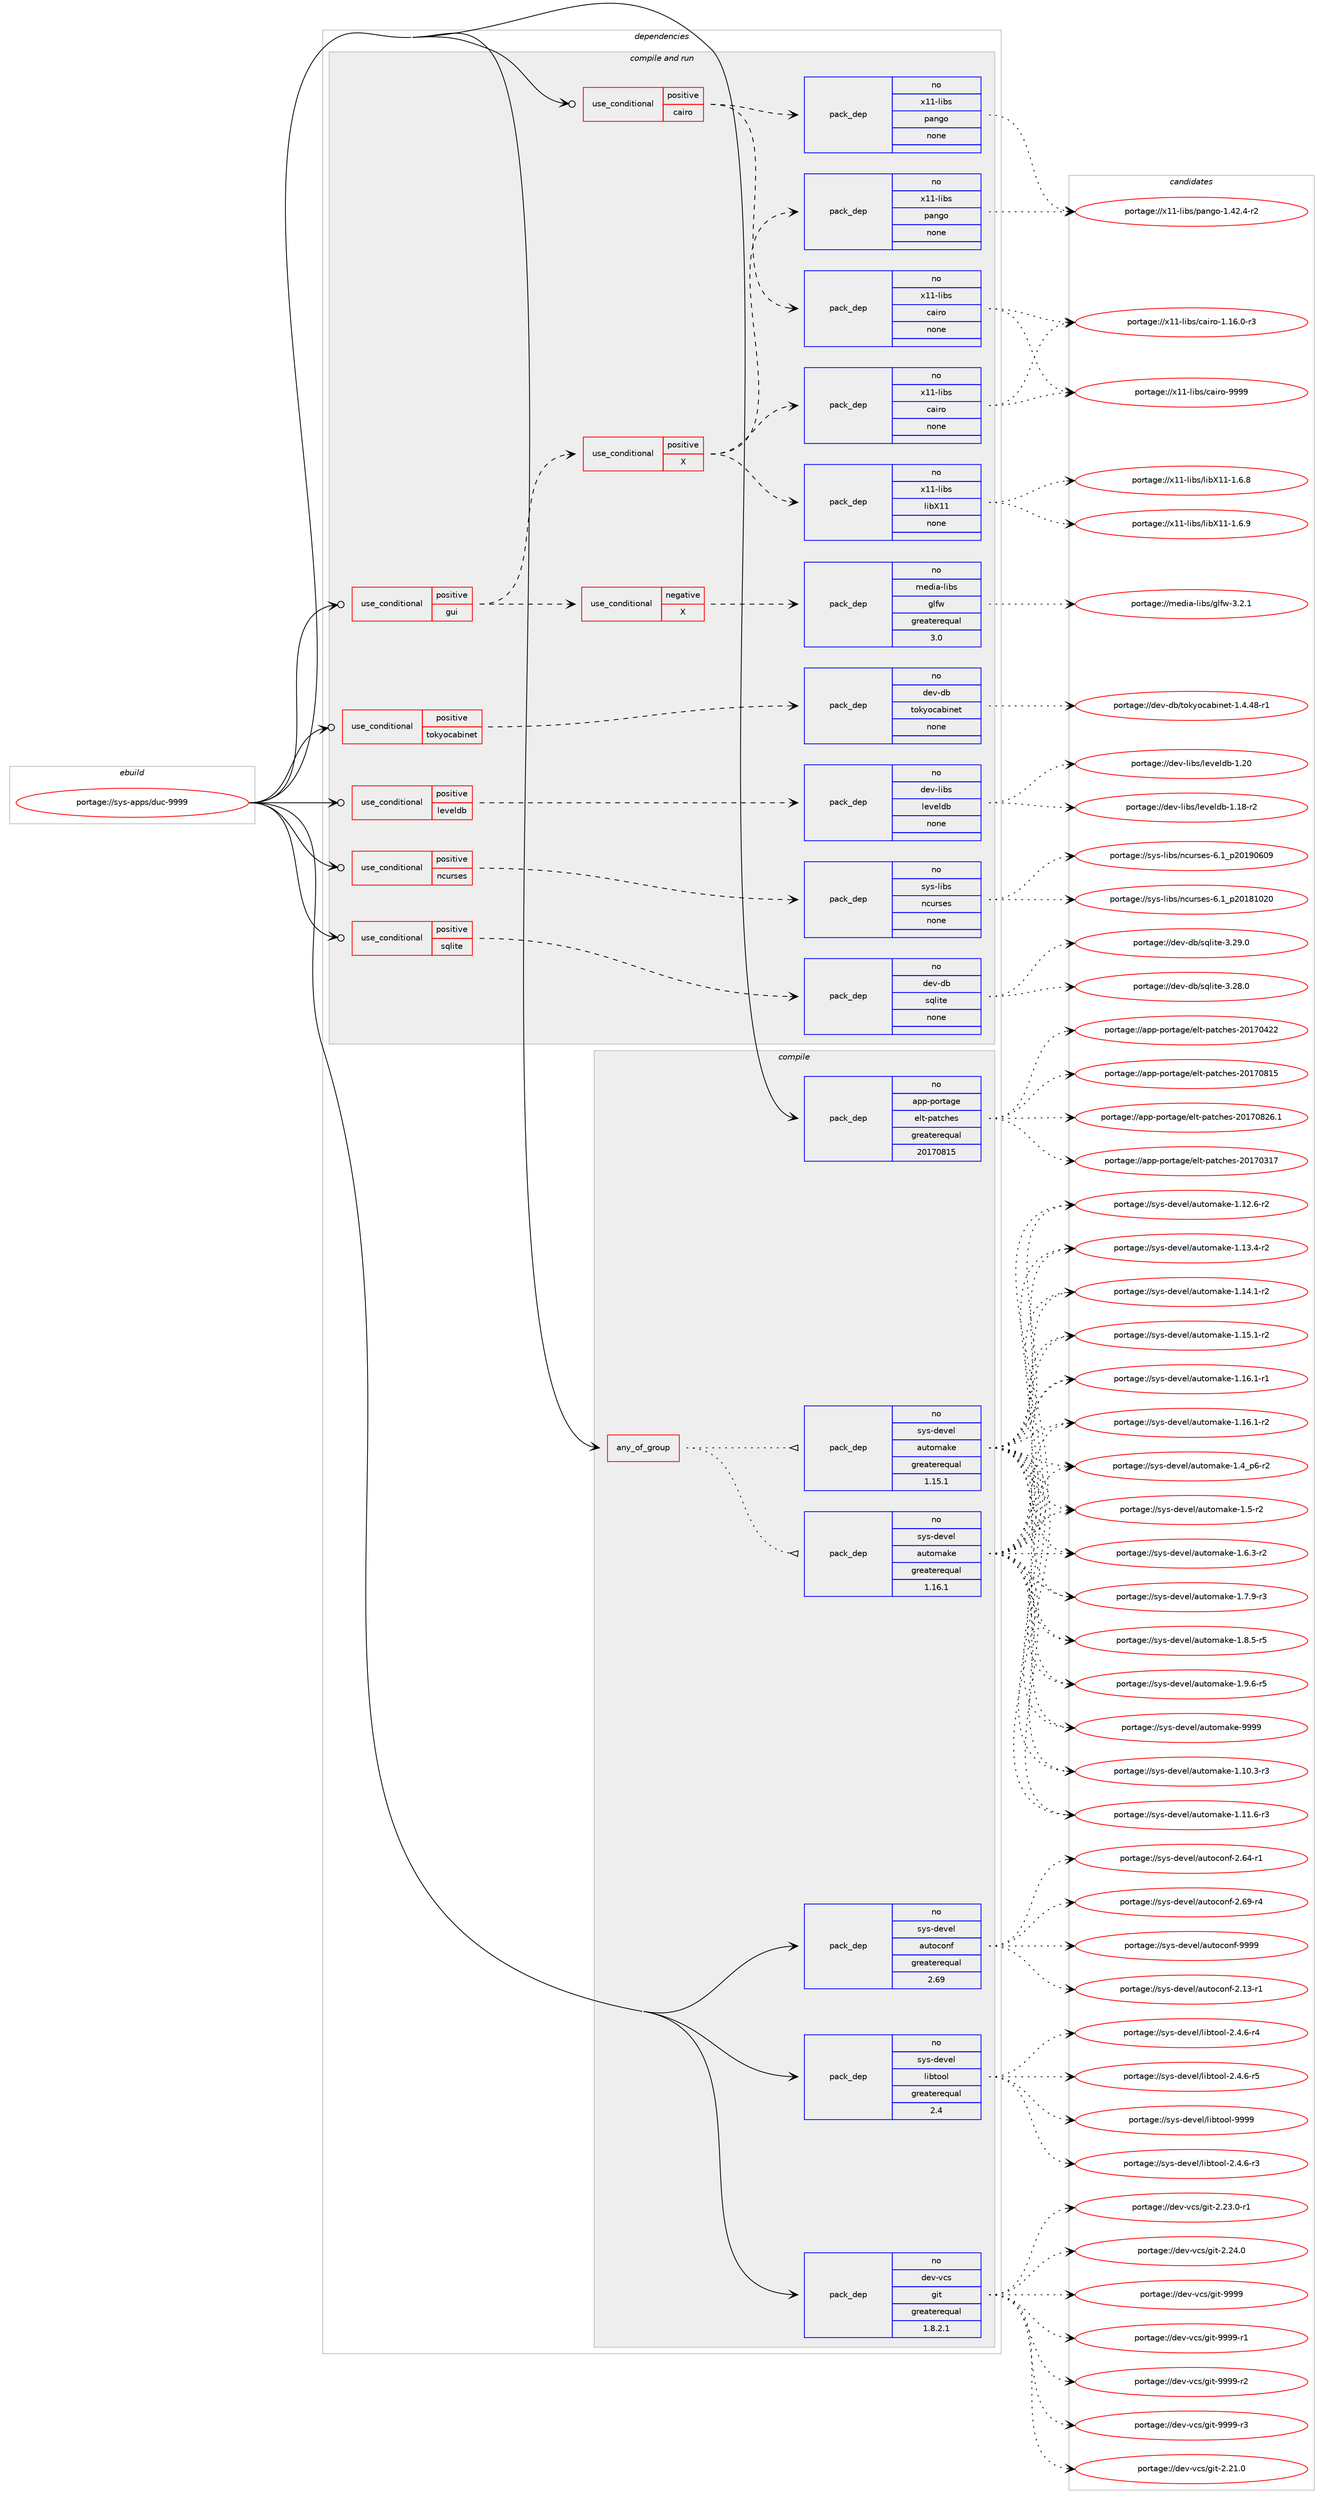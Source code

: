 digraph prolog {

# *************
# Graph options
# *************

newrank=true;
concentrate=true;
compound=true;
graph [rankdir=LR,fontname=Helvetica,fontsize=10,ranksep=1.5];#, ranksep=2.5, nodesep=0.2];
edge  [arrowhead=vee];
node  [fontname=Helvetica,fontsize=10];

# **********
# The ebuild
# **********

subgraph cluster_leftcol {
color=gray;
rank=same;
label=<<i>ebuild</i>>;
id [label="portage://sys-apps/duc-9999", color=red, width=4, href="../sys-apps/duc-9999.svg"];
}

# ****************
# The dependencies
# ****************

subgraph cluster_midcol {
color=gray;
label=<<i>dependencies</i>>;
subgraph cluster_compile {
fillcolor="#eeeeee";
style=filled;
label=<<i>compile</i>>;
subgraph any6596 {
dependency407245 [label=<<TABLE BORDER="0" CELLBORDER="1" CELLSPACING="0" CELLPADDING="4"><TR><TD CELLPADDING="10">any_of_group</TD></TR></TABLE>>, shape=none, color=red];subgraph pack301555 {
dependency407246 [label=<<TABLE BORDER="0" CELLBORDER="1" CELLSPACING="0" CELLPADDING="4" WIDTH="220"><TR><TD ROWSPAN="6" CELLPADDING="30">pack_dep</TD></TR><TR><TD WIDTH="110">no</TD></TR><TR><TD>sys-devel</TD></TR><TR><TD>automake</TD></TR><TR><TD>greaterequal</TD></TR><TR><TD>1.16.1</TD></TR></TABLE>>, shape=none, color=blue];
}
dependency407245:e -> dependency407246:w [weight=20,style="dotted",arrowhead="oinv"];
subgraph pack301556 {
dependency407247 [label=<<TABLE BORDER="0" CELLBORDER="1" CELLSPACING="0" CELLPADDING="4" WIDTH="220"><TR><TD ROWSPAN="6" CELLPADDING="30">pack_dep</TD></TR><TR><TD WIDTH="110">no</TD></TR><TR><TD>sys-devel</TD></TR><TR><TD>automake</TD></TR><TR><TD>greaterequal</TD></TR><TR><TD>1.15.1</TD></TR></TABLE>>, shape=none, color=blue];
}
dependency407245:e -> dependency407247:w [weight=20,style="dotted",arrowhead="oinv"];
}
id:e -> dependency407245:w [weight=20,style="solid",arrowhead="vee"];
subgraph pack301557 {
dependency407248 [label=<<TABLE BORDER="0" CELLBORDER="1" CELLSPACING="0" CELLPADDING="4" WIDTH="220"><TR><TD ROWSPAN="6" CELLPADDING="30">pack_dep</TD></TR><TR><TD WIDTH="110">no</TD></TR><TR><TD>app-portage</TD></TR><TR><TD>elt-patches</TD></TR><TR><TD>greaterequal</TD></TR><TR><TD>20170815</TD></TR></TABLE>>, shape=none, color=blue];
}
id:e -> dependency407248:w [weight=20,style="solid",arrowhead="vee"];
subgraph pack301558 {
dependency407249 [label=<<TABLE BORDER="0" CELLBORDER="1" CELLSPACING="0" CELLPADDING="4" WIDTH="220"><TR><TD ROWSPAN="6" CELLPADDING="30">pack_dep</TD></TR><TR><TD WIDTH="110">no</TD></TR><TR><TD>dev-vcs</TD></TR><TR><TD>git</TD></TR><TR><TD>greaterequal</TD></TR><TR><TD>1.8.2.1</TD></TR></TABLE>>, shape=none, color=blue];
}
id:e -> dependency407249:w [weight=20,style="solid",arrowhead="vee"];
subgraph pack301559 {
dependency407250 [label=<<TABLE BORDER="0" CELLBORDER="1" CELLSPACING="0" CELLPADDING="4" WIDTH="220"><TR><TD ROWSPAN="6" CELLPADDING="30">pack_dep</TD></TR><TR><TD WIDTH="110">no</TD></TR><TR><TD>sys-devel</TD></TR><TR><TD>autoconf</TD></TR><TR><TD>greaterequal</TD></TR><TR><TD>2.69</TD></TR></TABLE>>, shape=none, color=blue];
}
id:e -> dependency407250:w [weight=20,style="solid",arrowhead="vee"];
subgraph pack301560 {
dependency407251 [label=<<TABLE BORDER="0" CELLBORDER="1" CELLSPACING="0" CELLPADDING="4" WIDTH="220"><TR><TD ROWSPAN="6" CELLPADDING="30">pack_dep</TD></TR><TR><TD WIDTH="110">no</TD></TR><TR><TD>sys-devel</TD></TR><TR><TD>libtool</TD></TR><TR><TD>greaterequal</TD></TR><TR><TD>2.4</TD></TR></TABLE>>, shape=none, color=blue];
}
id:e -> dependency407251:w [weight=20,style="solid",arrowhead="vee"];
}
subgraph cluster_compileandrun {
fillcolor="#eeeeee";
style=filled;
label=<<i>compile and run</i>>;
subgraph cond98876 {
dependency407252 [label=<<TABLE BORDER="0" CELLBORDER="1" CELLSPACING="0" CELLPADDING="4"><TR><TD ROWSPAN="3" CELLPADDING="10">use_conditional</TD></TR><TR><TD>positive</TD></TR><TR><TD>cairo</TD></TR></TABLE>>, shape=none, color=red];
subgraph pack301561 {
dependency407253 [label=<<TABLE BORDER="0" CELLBORDER="1" CELLSPACING="0" CELLPADDING="4" WIDTH="220"><TR><TD ROWSPAN="6" CELLPADDING="30">pack_dep</TD></TR><TR><TD WIDTH="110">no</TD></TR><TR><TD>x11-libs</TD></TR><TR><TD>cairo</TD></TR><TR><TD>none</TD></TR><TR><TD></TD></TR></TABLE>>, shape=none, color=blue];
}
dependency407252:e -> dependency407253:w [weight=20,style="dashed",arrowhead="vee"];
subgraph pack301562 {
dependency407254 [label=<<TABLE BORDER="0" CELLBORDER="1" CELLSPACING="0" CELLPADDING="4" WIDTH="220"><TR><TD ROWSPAN="6" CELLPADDING="30">pack_dep</TD></TR><TR><TD WIDTH="110">no</TD></TR><TR><TD>x11-libs</TD></TR><TR><TD>pango</TD></TR><TR><TD>none</TD></TR><TR><TD></TD></TR></TABLE>>, shape=none, color=blue];
}
dependency407252:e -> dependency407254:w [weight=20,style="dashed",arrowhead="vee"];
}
id:e -> dependency407252:w [weight=20,style="solid",arrowhead="odotvee"];
subgraph cond98877 {
dependency407255 [label=<<TABLE BORDER="0" CELLBORDER="1" CELLSPACING="0" CELLPADDING="4"><TR><TD ROWSPAN="3" CELLPADDING="10">use_conditional</TD></TR><TR><TD>positive</TD></TR><TR><TD>gui</TD></TR></TABLE>>, shape=none, color=red];
subgraph cond98878 {
dependency407256 [label=<<TABLE BORDER="0" CELLBORDER="1" CELLSPACING="0" CELLPADDING="4"><TR><TD ROWSPAN="3" CELLPADDING="10">use_conditional</TD></TR><TR><TD>positive</TD></TR><TR><TD>X</TD></TR></TABLE>>, shape=none, color=red];
subgraph pack301563 {
dependency407257 [label=<<TABLE BORDER="0" CELLBORDER="1" CELLSPACING="0" CELLPADDING="4" WIDTH="220"><TR><TD ROWSPAN="6" CELLPADDING="30">pack_dep</TD></TR><TR><TD WIDTH="110">no</TD></TR><TR><TD>x11-libs</TD></TR><TR><TD>cairo</TD></TR><TR><TD>none</TD></TR><TR><TD></TD></TR></TABLE>>, shape=none, color=blue];
}
dependency407256:e -> dependency407257:w [weight=20,style="dashed",arrowhead="vee"];
subgraph pack301564 {
dependency407258 [label=<<TABLE BORDER="0" CELLBORDER="1" CELLSPACING="0" CELLPADDING="4" WIDTH="220"><TR><TD ROWSPAN="6" CELLPADDING="30">pack_dep</TD></TR><TR><TD WIDTH="110">no</TD></TR><TR><TD>x11-libs</TD></TR><TR><TD>libX11</TD></TR><TR><TD>none</TD></TR><TR><TD></TD></TR></TABLE>>, shape=none, color=blue];
}
dependency407256:e -> dependency407258:w [weight=20,style="dashed",arrowhead="vee"];
subgraph pack301565 {
dependency407259 [label=<<TABLE BORDER="0" CELLBORDER="1" CELLSPACING="0" CELLPADDING="4" WIDTH="220"><TR><TD ROWSPAN="6" CELLPADDING="30">pack_dep</TD></TR><TR><TD WIDTH="110">no</TD></TR><TR><TD>x11-libs</TD></TR><TR><TD>pango</TD></TR><TR><TD>none</TD></TR><TR><TD></TD></TR></TABLE>>, shape=none, color=blue];
}
dependency407256:e -> dependency407259:w [weight=20,style="dashed",arrowhead="vee"];
}
dependency407255:e -> dependency407256:w [weight=20,style="dashed",arrowhead="vee"];
subgraph cond98879 {
dependency407260 [label=<<TABLE BORDER="0" CELLBORDER="1" CELLSPACING="0" CELLPADDING="4"><TR><TD ROWSPAN="3" CELLPADDING="10">use_conditional</TD></TR><TR><TD>negative</TD></TR><TR><TD>X</TD></TR></TABLE>>, shape=none, color=red];
subgraph pack301566 {
dependency407261 [label=<<TABLE BORDER="0" CELLBORDER="1" CELLSPACING="0" CELLPADDING="4" WIDTH="220"><TR><TD ROWSPAN="6" CELLPADDING="30">pack_dep</TD></TR><TR><TD WIDTH="110">no</TD></TR><TR><TD>media-libs</TD></TR><TR><TD>glfw</TD></TR><TR><TD>greaterequal</TD></TR><TR><TD>3.0</TD></TR></TABLE>>, shape=none, color=blue];
}
dependency407260:e -> dependency407261:w [weight=20,style="dashed",arrowhead="vee"];
}
dependency407255:e -> dependency407260:w [weight=20,style="dashed",arrowhead="vee"];
}
id:e -> dependency407255:w [weight=20,style="solid",arrowhead="odotvee"];
subgraph cond98880 {
dependency407262 [label=<<TABLE BORDER="0" CELLBORDER="1" CELLSPACING="0" CELLPADDING="4"><TR><TD ROWSPAN="3" CELLPADDING="10">use_conditional</TD></TR><TR><TD>positive</TD></TR><TR><TD>leveldb</TD></TR></TABLE>>, shape=none, color=red];
subgraph pack301567 {
dependency407263 [label=<<TABLE BORDER="0" CELLBORDER="1" CELLSPACING="0" CELLPADDING="4" WIDTH="220"><TR><TD ROWSPAN="6" CELLPADDING="30">pack_dep</TD></TR><TR><TD WIDTH="110">no</TD></TR><TR><TD>dev-libs</TD></TR><TR><TD>leveldb</TD></TR><TR><TD>none</TD></TR><TR><TD></TD></TR></TABLE>>, shape=none, color=blue];
}
dependency407262:e -> dependency407263:w [weight=20,style="dashed",arrowhead="vee"];
}
id:e -> dependency407262:w [weight=20,style="solid",arrowhead="odotvee"];
subgraph cond98881 {
dependency407264 [label=<<TABLE BORDER="0" CELLBORDER="1" CELLSPACING="0" CELLPADDING="4"><TR><TD ROWSPAN="3" CELLPADDING="10">use_conditional</TD></TR><TR><TD>positive</TD></TR><TR><TD>ncurses</TD></TR></TABLE>>, shape=none, color=red];
subgraph pack301568 {
dependency407265 [label=<<TABLE BORDER="0" CELLBORDER="1" CELLSPACING="0" CELLPADDING="4" WIDTH="220"><TR><TD ROWSPAN="6" CELLPADDING="30">pack_dep</TD></TR><TR><TD WIDTH="110">no</TD></TR><TR><TD>sys-libs</TD></TR><TR><TD>ncurses</TD></TR><TR><TD>none</TD></TR><TR><TD></TD></TR></TABLE>>, shape=none, color=blue];
}
dependency407264:e -> dependency407265:w [weight=20,style="dashed",arrowhead="vee"];
}
id:e -> dependency407264:w [weight=20,style="solid",arrowhead="odotvee"];
subgraph cond98882 {
dependency407266 [label=<<TABLE BORDER="0" CELLBORDER="1" CELLSPACING="0" CELLPADDING="4"><TR><TD ROWSPAN="3" CELLPADDING="10">use_conditional</TD></TR><TR><TD>positive</TD></TR><TR><TD>sqlite</TD></TR></TABLE>>, shape=none, color=red];
subgraph pack301569 {
dependency407267 [label=<<TABLE BORDER="0" CELLBORDER="1" CELLSPACING="0" CELLPADDING="4" WIDTH="220"><TR><TD ROWSPAN="6" CELLPADDING="30">pack_dep</TD></TR><TR><TD WIDTH="110">no</TD></TR><TR><TD>dev-db</TD></TR><TR><TD>sqlite</TD></TR><TR><TD>none</TD></TR><TR><TD></TD></TR></TABLE>>, shape=none, color=blue];
}
dependency407266:e -> dependency407267:w [weight=20,style="dashed",arrowhead="vee"];
}
id:e -> dependency407266:w [weight=20,style="solid",arrowhead="odotvee"];
subgraph cond98883 {
dependency407268 [label=<<TABLE BORDER="0" CELLBORDER="1" CELLSPACING="0" CELLPADDING="4"><TR><TD ROWSPAN="3" CELLPADDING="10">use_conditional</TD></TR><TR><TD>positive</TD></TR><TR><TD>tokyocabinet</TD></TR></TABLE>>, shape=none, color=red];
subgraph pack301570 {
dependency407269 [label=<<TABLE BORDER="0" CELLBORDER="1" CELLSPACING="0" CELLPADDING="4" WIDTH="220"><TR><TD ROWSPAN="6" CELLPADDING="30">pack_dep</TD></TR><TR><TD WIDTH="110">no</TD></TR><TR><TD>dev-db</TD></TR><TR><TD>tokyocabinet</TD></TR><TR><TD>none</TD></TR><TR><TD></TD></TR></TABLE>>, shape=none, color=blue];
}
dependency407268:e -> dependency407269:w [weight=20,style="dashed",arrowhead="vee"];
}
id:e -> dependency407268:w [weight=20,style="solid",arrowhead="odotvee"];
}
subgraph cluster_run {
fillcolor="#eeeeee";
style=filled;
label=<<i>run</i>>;
}
}

# **************
# The candidates
# **************

subgraph cluster_choices {
rank=same;
color=gray;
label=<<i>candidates</i>>;

subgraph choice301555 {
color=black;
nodesep=1;
choiceportage11512111545100101118101108479711711611110997107101454946494846514511451 [label="portage://sys-devel/automake-1.10.3-r3", color=red, width=4,href="../sys-devel/automake-1.10.3-r3.svg"];
choiceportage11512111545100101118101108479711711611110997107101454946494946544511451 [label="portage://sys-devel/automake-1.11.6-r3", color=red, width=4,href="../sys-devel/automake-1.11.6-r3.svg"];
choiceportage11512111545100101118101108479711711611110997107101454946495046544511450 [label="portage://sys-devel/automake-1.12.6-r2", color=red, width=4,href="../sys-devel/automake-1.12.6-r2.svg"];
choiceportage11512111545100101118101108479711711611110997107101454946495146524511450 [label="portage://sys-devel/automake-1.13.4-r2", color=red, width=4,href="../sys-devel/automake-1.13.4-r2.svg"];
choiceportage11512111545100101118101108479711711611110997107101454946495246494511450 [label="portage://sys-devel/automake-1.14.1-r2", color=red, width=4,href="../sys-devel/automake-1.14.1-r2.svg"];
choiceportage11512111545100101118101108479711711611110997107101454946495346494511450 [label="portage://sys-devel/automake-1.15.1-r2", color=red, width=4,href="../sys-devel/automake-1.15.1-r2.svg"];
choiceportage11512111545100101118101108479711711611110997107101454946495446494511449 [label="portage://sys-devel/automake-1.16.1-r1", color=red, width=4,href="../sys-devel/automake-1.16.1-r1.svg"];
choiceportage11512111545100101118101108479711711611110997107101454946495446494511450 [label="portage://sys-devel/automake-1.16.1-r2", color=red, width=4,href="../sys-devel/automake-1.16.1-r2.svg"];
choiceportage115121115451001011181011084797117116111109971071014549465295112544511450 [label="portage://sys-devel/automake-1.4_p6-r2", color=red, width=4,href="../sys-devel/automake-1.4_p6-r2.svg"];
choiceportage11512111545100101118101108479711711611110997107101454946534511450 [label="portage://sys-devel/automake-1.5-r2", color=red, width=4,href="../sys-devel/automake-1.5-r2.svg"];
choiceportage115121115451001011181011084797117116111109971071014549465446514511450 [label="portage://sys-devel/automake-1.6.3-r2", color=red, width=4,href="../sys-devel/automake-1.6.3-r2.svg"];
choiceportage115121115451001011181011084797117116111109971071014549465546574511451 [label="portage://sys-devel/automake-1.7.9-r3", color=red, width=4,href="../sys-devel/automake-1.7.9-r3.svg"];
choiceportage115121115451001011181011084797117116111109971071014549465646534511453 [label="portage://sys-devel/automake-1.8.5-r5", color=red, width=4,href="../sys-devel/automake-1.8.5-r5.svg"];
choiceportage115121115451001011181011084797117116111109971071014549465746544511453 [label="portage://sys-devel/automake-1.9.6-r5", color=red, width=4,href="../sys-devel/automake-1.9.6-r5.svg"];
choiceportage115121115451001011181011084797117116111109971071014557575757 [label="portage://sys-devel/automake-9999", color=red, width=4,href="../sys-devel/automake-9999.svg"];
dependency407246:e -> choiceportage11512111545100101118101108479711711611110997107101454946494846514511451:w [style=dotted,weight="100"];
dependency407246:e -> choiceportage11512111545100101118101108479711711611110997107101454946494946544511451:w [style=dotted,weight="100"];
dependency407246:e -> choiceportage11512111545100101118101108479711711611110997107101454946495046544511450:w [style=dotted,weight="100"];
dependency407246:e -> choiceportage11512111545100101118101108479711711611110997107101454946495146524511450:w [style=dotted,weight="100"];
dependency407246:e -> choiceportage11512111545100101118101108479711711611110997107101454946495246494511450:w [style=dotted,weight="100"];
dependency407246:e -> choiceportage11512111545100101118101108479711711611110997107101454946495346494511450:w [style=dotted,weight="100"];
dependency407246:e -> choiceportage11512111545100101118101108479711711611110997107101454946495446494511449:w [style=dotted,weight="100"];
dependency407246:e -> choiceportage11512111545100101118101108479711711611110997107101454946495446494511450:w [style=dotted,weight="100"];
dependency407246:e -> choiceportage115121115451001011181011084797117116111109971071014549465295112544511450:w [style=dotted,weight="100"];
dependency407246:e -> choiceportage11512111545100101118101108479711711611110997107101454946534511450:w [style=dotted,weight="100"];
dependency407246:e -> choiceportage115121115451001011181011084797117116111109971071014549465446514511450:w [style=dotted,weight="100"];
dependency407246:e -> choiceportage115121115451001011181011084797117116111109971071014549465546574511451:w [style=dotted,weight="100"];
dependency407246:e -> choiceportage115121115451001011181011084797117116111109971071014549465646534511453:w [style=dotted,weight="100"];
dependency407246:e -> choiceportage115121115451001011181011084797117116111109971071014549465746544511453:w [style=dotted,weight="100"];
dependency407246:e -> choiceportage115121115451001011181011084797117116111109971071014557575757:w [style=dotted,weight="100"];
}
subgraph choice301556 {
color=black;
nodesep=1;
choiceportage11512111545100101118101108479711711611110997107101454946494846514511451 [label="portage://sys-devel/automake-1.10.3-r3", color=red, width=4,href="../sys-devel/automake-1.10.3-r3.svg"];
choiceportage11512111545100101118101108479711711611110997107101454946494946544511451 [label="portage://sys-devel/automake-1.11.6-r3", color=red, width=4,href="../sys-devel/automake-1.11.6-r3.svg"];
choiceportage11512111545100101118101108479711711611110997107101454946495046544511450 [label="portage://sys-devel/automake-1.12.6-r2", color=red, width=4,href="../sys-devel/automake-1.12.6-r2.svg"];
choiceportage11512111545100101118101108479711711611110997107101454946495146524511450 [label="portage://sys-devel/automake-1.13.4-r2", color=red, width=4,href="../sys-devel/automake-1.13.4-r2.svg"];
choiceportage11512111545100101118101108479711711611110997107101454946495246494511450 [label="portage://sys-devel/automake-1.14.1-r2", color=red, width=4,href="../sys-devel/automake-1.14.1-r2.svg"];
choiceportage11512111545100101118101108479711711611110997107101454946495346494511450 [label="portage://sys-devel/automake-1.15.1-r2", color=red, width=4,href="../sys-devel/automake-1.15.1-r2.svg"];
choiceportage11512111545100101118101108479711711611110997107101454946495446494511449 [label="portage://sys-devel/automake-1.16.1-r1", color=red, width=4,href="../sys-devel/automake-1.16.1-r1.svg"];
choiceportage11512111545100101118101108479711711611110997107101454946495446494511450 [label="portage://sys-devel/automake-1.16.1-r2", color=red, width=4,href="../sys-devel/automake-1.16.1-r2.svg"];
choiceportage115121115451001011181011084797117116111109971071014549465295112544511450 [label="portage://sys-devel/automake-1.4_p6-r2", color=red, width=4,href="../sys-devel/automake-1.4_p6-r2.svg"];
choiceportage11512111545100101118101108479711711611110997107101454946534511450 [label="portage://sys-devel/automake-1.5-r2", color=red, width=4,href="../sys-devel/automake-1.5-r2.svg"];
choiceportage115121115451001011181011084797117116111109971071014549465446514511450 [label="portage://sys-devel/automake-1.6.3-r2", color=red, width=4,href="../sys-devel/automake-1.6.3-r2.svg"];
choiceportage115121115451001011181011084797117116111109971071014549465546574511451 [label="portage://sys-devel/automake-1.7.9-r3", color=red, width=4,href="../sys-devel/automake-1.7.9-r3.svg"];
choiceportage115121115451001011181011084797117116111109971071014549465646534511453 [label="portage://sys-devel/automake-1.8.5-r5", color=red, width=4,href="../sys-devel/automake-1.8.5-r5.svg"];
choiceportage115121115451001011181011084797117116111109971071014549465746544511453 [label="portage://sys-devel/automake-1.9.6-r5", color=red, width=4,href="../sys-devel/automake-1.9.6-r5.svg"];
choiceportage115121115451001011181011084797117116111109971071014557575757 [label="portage://sys-devel/automake-9999", color=red, width=4,href="../sys-devel/automake-9999.svg"];
dependency407247:e -> choiceportage11512111545100101118101108479711711611110997107101454946494846514511451:w [style=dotted,weight="100"];
dependency407247:e -> choiceportage11512111545100101118101108479711711611110997107101454946494946544511451:w [style=dotted,weight="100"];
dependency407247:e -> choiceportage11512111545100101118101108479711711611110997107101454946495046544511450:w [style=dotted,weight="100"];
dependency407247:e -> choiceportage11512111545100101118101108479711711611110997107101454946495146524511450:w [style=dotted,weight="100"];
dependency407247:e -> choiceportage11512111545100101118101108479711711611110997107101454946495246494511450:w [style=dotted,weight="100"];
dependency407247:e -> choiceportage11512111545100101118101108479711711611110997107101454946495346494511450:w [style=dotted,weight="100"];
dependency407247:e -> choiceportage11512111545100101118101108479711711611110997107101454946495446494511449:w [style=dotted,weight="100"];
dependency407247:e -> choiceportage11512111545100101118101108479711711611110997107101454946495446494511450:w [style=dotted,weight="100"];
dependency407247:e -> choiceportage115121115451001011181011084797117116111109971071014549465295112544511450:w [style=dotted,weight="100"];
dependency407247:e -> choiceportage11512111545100101118101108479711711611110997107101454946534511450:w [style=dotted,weight="100"];
dependency407247:e -> choiceportage115121115451001011181011084797117116111109971071014549465446514511450:w [style=dotted,weight="100"];
dependency407247:e -> choiceportage115121115451001011181011084797117116111109971071014549465546574511451:w [style=dotted,weight="100"];
dependency407247:e -> choiceportage115121115451001011181011084797117116111109971071014549465646534511453:w [style=dotted,weight="100"];
dependency407247:e -> choiceportage115121115451001011181011084797117116111109971071014549465746544511453:w [style=dotted,weight="100"];
dependency407247:e -> choiceportage115121115451001011181011084797117116111109971071014557575757:w [style=dotted,weight="100"];
}
subgraph choice301557 {
color=black;
nodesep=1;
choiceportage97112112451121111141169710310147101108116451129711699104101115455048495548514955 [label="portage://app-portage/elt-patches-20170317", color=red, width=4,href="../app-portage/elt-patches-20170317.svg"];
choiceportage97112112451121111141169710310147101108116451129711699104101115455048495548525050 [label="portage://app-portage/elt-patches-20170422", color=red, width=4,href="../app-portage/elt-patches-20170422.svg"];
choiceportage97112112451121111141169710310147101108116451129711699104101115455048495548564953 [label="portage://app-portage/elt-patches-20170815", color=red, width=4,href="../app-portage/elt-patches-20170815.svg"];
choiceportage971121124511211111411697103101471011081164511297116991041011154550484955485650544649 [label="portage://app-portage/elt-patches-20170826.1", color=red, width=4,href="../app-portage/elt-patches-20170826.1.svg"];
dependency407248:e -> choiceportage97112112451121111141169710310147101108116451129711699104101115455048495548514955:w [style=dotted,weight="100"];
dependency407248:e -> choiceportage97112112451121111141169710310147101108116451129711699104101115455048495548525050:w [style=dotted,weight="100"];
dependency407248:e -> choiceportage97112112451121111141169710310147101108116451129711699104101115455048495548564953:w [style=dotted,weight="100"];
dependency407248:e -> choiceportage971121124511211111411697103101471011081164511297116991041011154550484955485650544649:w [style=dotted,weight="100"];
}
subgraph choice301558 {
color=black;
nodesep=1;
choiceportage10010111845118991154710310511645504650494648 [label="portage://dev-vcs/git-2.21.0", color=red, width=4,href="../dev-vcs/git-2.21.0.svg"];
choiceportage100101118451189911547103105116455046505146484511449 [label="portage://dev-vcs/git-2.23.0-r1", color=red, width=4,href="../dev-vcs/git-2.23.0-r1.svg"];
choiceportage10010111845118991154710310511645504650524648 [label="portage://dev-vcs/git-2.24.0", color=red, width=4,href="../dev-vcs/git-2.24.0.svg"];
choiceportage1001011184511899115471031051164557575757 [label="portage://dev-vcs/git-9999", color=red, width=4,href="../dev-vcs/git-9999.svg"];
choiceportage10010111845118991154710310511645575757574511449 [label="portage://dev-vcs/git-9999-r1", color=red, width=4,href="../dev-vcs/git-9999-r1.svg"];
choiceportage10010111845118991154710310511645575757574511450 [label="portage://dev-vcs/git-9999-r2", color=red, width=4,href="../dev-vcs/git-9999-r2.svg"];
choiceportage10010111845118991154710310511645575757574511451 [label="portage://dev-vcs/git-9999-r3", color=red, width=4,href="../dev-vcs/git-9999-r3.svg"];
dependency407249:e -> choiceportage10010111845118991154710310511645504650494648:w [style=dotted,weight="100"];
dependency407249:e -> choiceportage100101118451189911547103105116455046505146484511449:w [style=dotted,weight="100"];
dependency407249:e -> choiceportage10010111845118991154710310511645504650524648:w [style=dotted,weight="100"];
dependency407249:e -> choiceportage1001011184511899115471031051164557575757:w [style=dotted,weight="100"];
dependency407249:e -> choiceportage10010111845118991154710310511645575757574511449:w [style=dotted,weight="100"];
dependency407249:e -> choiceportage10010111845118991154710310511645575757574511450:w [style=dotted,weight="100"];
dependency407249:e -> choiceportage10010111845118991154710310511645575757574511451:w [style=dotted,weight="100"];
}
subgraph choice301559 {
color=black;
nodesep=1;
choiceportage1151211154510010111810110847971171161119911111010245504649514511449 [label="portage://sys-devel/autoconf-2.13-r1", color=red, width=4,href="../sys-devel/autoconf-2.13-r1.svg"];
choiceportage1151211154510010111810110847971171161119911111010245504654524511449 [label="portage://sys-devel/autoconf-2.64-r1", color=red, width=4,href="../sys-devel/autoconf-2.64-r1.svg"];
choiceportage1151211154510010111810110847971171161119911111010245504654574511452 [label="portage://sys-devel/autoconf-2.69-r4", color=red, width=4,href="../sys-devel/autoconf-2.69-r4.svg"];
choiceportage115121115451001011181011084797117116111991111101024557575757 [label="portage://sys-devel/autoconf-9999", color=red, width=4,href="../sys-devel/autoconf-9999.svg"];
dependency407250:e -> choiceportage1151211154510010111810110847971171161119911111010245504649514511449:w [style=dotted,weight="100"];
dependency407250:e -> choiceportage1151211154510010111810110847971171161119911111010245504654524511449:w [style=dotted,weight="100"];
dependency407250:e -> choiceportage1151211154510010111810110847971171161119911111010245504654574511452:w [style=dotted,weight="100"];
dependency407250:e -> choiceportage115121115451001011181011084797117116111991111101024557575757:w [style=dotted,weight="100"];
}
subgraph choice301560 {
color=black;
nodesep=1;
choiceportage1151211154510010111810110847108105981161111111084550465246544511451 [label="portage://sys-devel/libtool-2.4.6-r3", color=red, width=4,href="../sys-devel/libtool-2.4.6-r3.svg"];
choiceportage1151211154510010111810110847108105981161111111084550465246544511452 [label="portage://sys-devel/libtool-2.4.6-r4", color=red, width=4,href="../sys-devel/libtool-2.4.6-r4.svg"];
choiceportage1151211154510010111810110847108105981161111111084550465246544511453 [label="portage://sys-devel/libtool-2.4.6-r5", color=red, width=4,href="../sys-devel/libtool-2.4.6-r5.svg"];
choiceportage1151211154510010111810110847108105981161111111084557575757 [label="portage://sys-devel/libtool-9999", color=red, width=4,href="../sys-devel/libtool-9999.svg"];
dependency407251:e -> choiceportage1151211154510010111810110847108105981161111111084550465246544511451:w [style=dotted,weight="100"];
dependency407251:e -> choiceportage1151211154510010111810110847108105981161111111084550465246544511452:w [style=dotted,weight="100"];
dependency407251:e -> choiceportage1151211154510010111810110847108105981161111111084550465246544511453:w [style=dotted,weight="100"];
dependency407251:e -> choiceportage1151211154510010111810110847108105981161111111084557575757:w [style=dotted,weight="100"];
}
subgraph choice301561 {
color=black;
nodesep=1;
choiceportage12049494510810598115479997105114111454946495446484511451 [label="portage://x11-libs/cairo-1.16.0-r3", color=red, width=4,href="../x11-libs/cairo-1.16.0-r3.svg"];
choiceportage120494945108105981154799971051141114557575757 [label="portage://x11-libs/cairo-9999", color=red, width=4,href="../x11-libs/cairo-9999.svg"];
dependency407253:e -> choiceportage12049494510810598115479997105114111454946495446484511451:w [style=dotted,weight="100"];
dependency407253:e -> choiceportage120494945108105981154799971051141114557575757:w [style=dotted,weight="100"];
}
subgraph choice301562 {
color=black;
nodesep=1;
choiceportage120494945108105981154711297110103111454946525046524511450 [label="portage://x11-libs/pango-1.42.4-r2", color=red, width=4,href="../x11-libs/pango-1.42.4-r2.svg"];
dependency407254:e -> choiceportage120494945108105981154711297110103111454946525046524511450:w [style=dotted,weight="100"];
}
subgraph choice301563 {
color=black;
nodesep=1;
choiceportage12049494510810598115479997105114111454946495446484511451 [label="portage://x11-libs/cairo-1.16.0-r3", color=red, width=4,href="../x11-libs/cairo-1.16.0-r3.svg"];
choiceportage120494945108105981154799971051141114557575757 [label="portage://x11-libs/cairo-9999", color=red, width=4,href="../x11-libs/cairo-9999.svg"];
dependency407257:e -> choiceportage12049494510810598115479997105114111454946495446484511451:w [style=dotted,weight="100"];
dependency407257:e -> choiceportage120494945108105981154799971051141114557575757:w [style=dotted,weight="100"];
}
subgraph choice301564 {
color=black;
nodesep=1;
choiceportage120494945108105981154710810598884949454946544656 [label="portage://x11-libs/libX11-1.6.8", color=red, width=4,href="../x11-libs/libX11-1.6.8.svg"];
choiceportage120494945108105981154710810598884949454946544657 [label="portage://x11-libs/libX11-1.6.9", color=red, width=4,href="../x11-libs/libX11-1.6.9.svg"];
dependency407258:e -> choiceportage120494945108105981154710810598884949454946544656:w [style=dotted,weight="100"];
dependency407258:e -> choiceportage120494945108105981154710810598884949454946544657:w [style=dotted,weight="100"];
}
subgraph choice301565 {
color=black;
nodesep=1;
choiceportage120494945108105981154711297110103111454946525046524511450 [label="portage://x11-libs/pango-1.42.4-r2", color=red, width=4,href="../x11-libs/pango-1.42.4-r2.svg"];
dependency407259:e -> choiceportage120494945108105981154711297110103111454946525046524511450:w [style=dotted,weight="100"];
}
subgraph choice301566 {
color=black;
nodesep=1;
choiceportage10910110010597451081059811547103108102119455146504649 [label="portage://media-libs/glfw-3.2.1", color=red, width=4,href="../media-libs/glfw-3.2.1.svg"];
dependency407261:e -> choiceportage10910110010597451081059811547103108102119455146504649:w [style=dotted,weight="100"];
}
subgraph choice301567 {
color=black;
nodesep=1;
choiceportage1001011184510810598115471081011181011081009845494649564511450 [label="portage://dev-libs/leveldb-1.18-r2", color=red, width=4,href="../dev-libs/leveldb-1.18-r2.svg"];
choiceportage100101118451081059811547108101118101108100984549465048 [label="portage://dev-libs/leveldb-1.20", color=red, width=4,href="../dev-libs/leveldb-1.20.svg"];
dependency407263:e -> choiceportage1001011184510810598115471081011181011081009845494649564511450:w [style=dotted,weight="100"];
dependency407263:e -> choiceportage100101118451081059811547108101118101108100984549465048:w [style=dotted,weight="100"];
}
subgraph choice301568 {
color=black;
nodesep=1;
choiceportage1151211154510810598115471109911711411510111545544649951125048495649485048 [label="portage://sys-libs/ncurses-6.1_p20181020", color=red, width=4,href="../sys-libs/ncurses-6.1_p20181020.svg"];
choiceportage1151211154510810598115471109911711411510111545544649951125048495748544857 [label="portage://sys-libs/ncurses-6.1_p20190609", color=red, width=4,href="../sys-libs/ncurses-6.1_p20190609.svg"];
dependency407265:e -> choiceportage1151211154510810598115471109911711411510111545544649951125048495649485048:w [style=dotted,weight="100"];
dependency407265:e -> choiceportage1151211154510810598115471109911711411510111545544649951125048495748544857:w [style=dotted,weight="100"];
}
subgraph choice301569 {
color=black;
nodesep=1;
choiceportage10010111845100984711511310810511610145514650564648 [label="portage://dev-db/sqlite-3.28.0", color=red, width=4,href="../dev-db/sqlite-3.28.0.svg"];
choiceportage10010111845100984711511310810511610145514650574648 [label="portage://dev-db/sqlite-3.29.0", color=red, width=4,href="../dev-db/sqlite-3.29.0.svg"];
dependency407267:e -> choiceportage10010111845100984711511310810511610145514650564648:w [style=dotted,weight="100"];
dependency407267:e -> choiceportage10010111845100984711511310810511610145514650574648:w [style=dotted,weight="100"];
}
subgraph choice301570 {
color=black;
nodesep=1;
choiceportage100101118451009847116111107121111999798105110101116454946524652564511449 [label="portage://dev-db/tokyocabinet-1.4.48-r1", color=red, width=4,href="../dev-db/tokyocabinet-1.4.48-r1.svg"];
dependency407269:e -> choiceportage100101118451009847116111107121111999798105110101116454946524652564511449:w [style=dotted,weight="100"];
}
}

}
